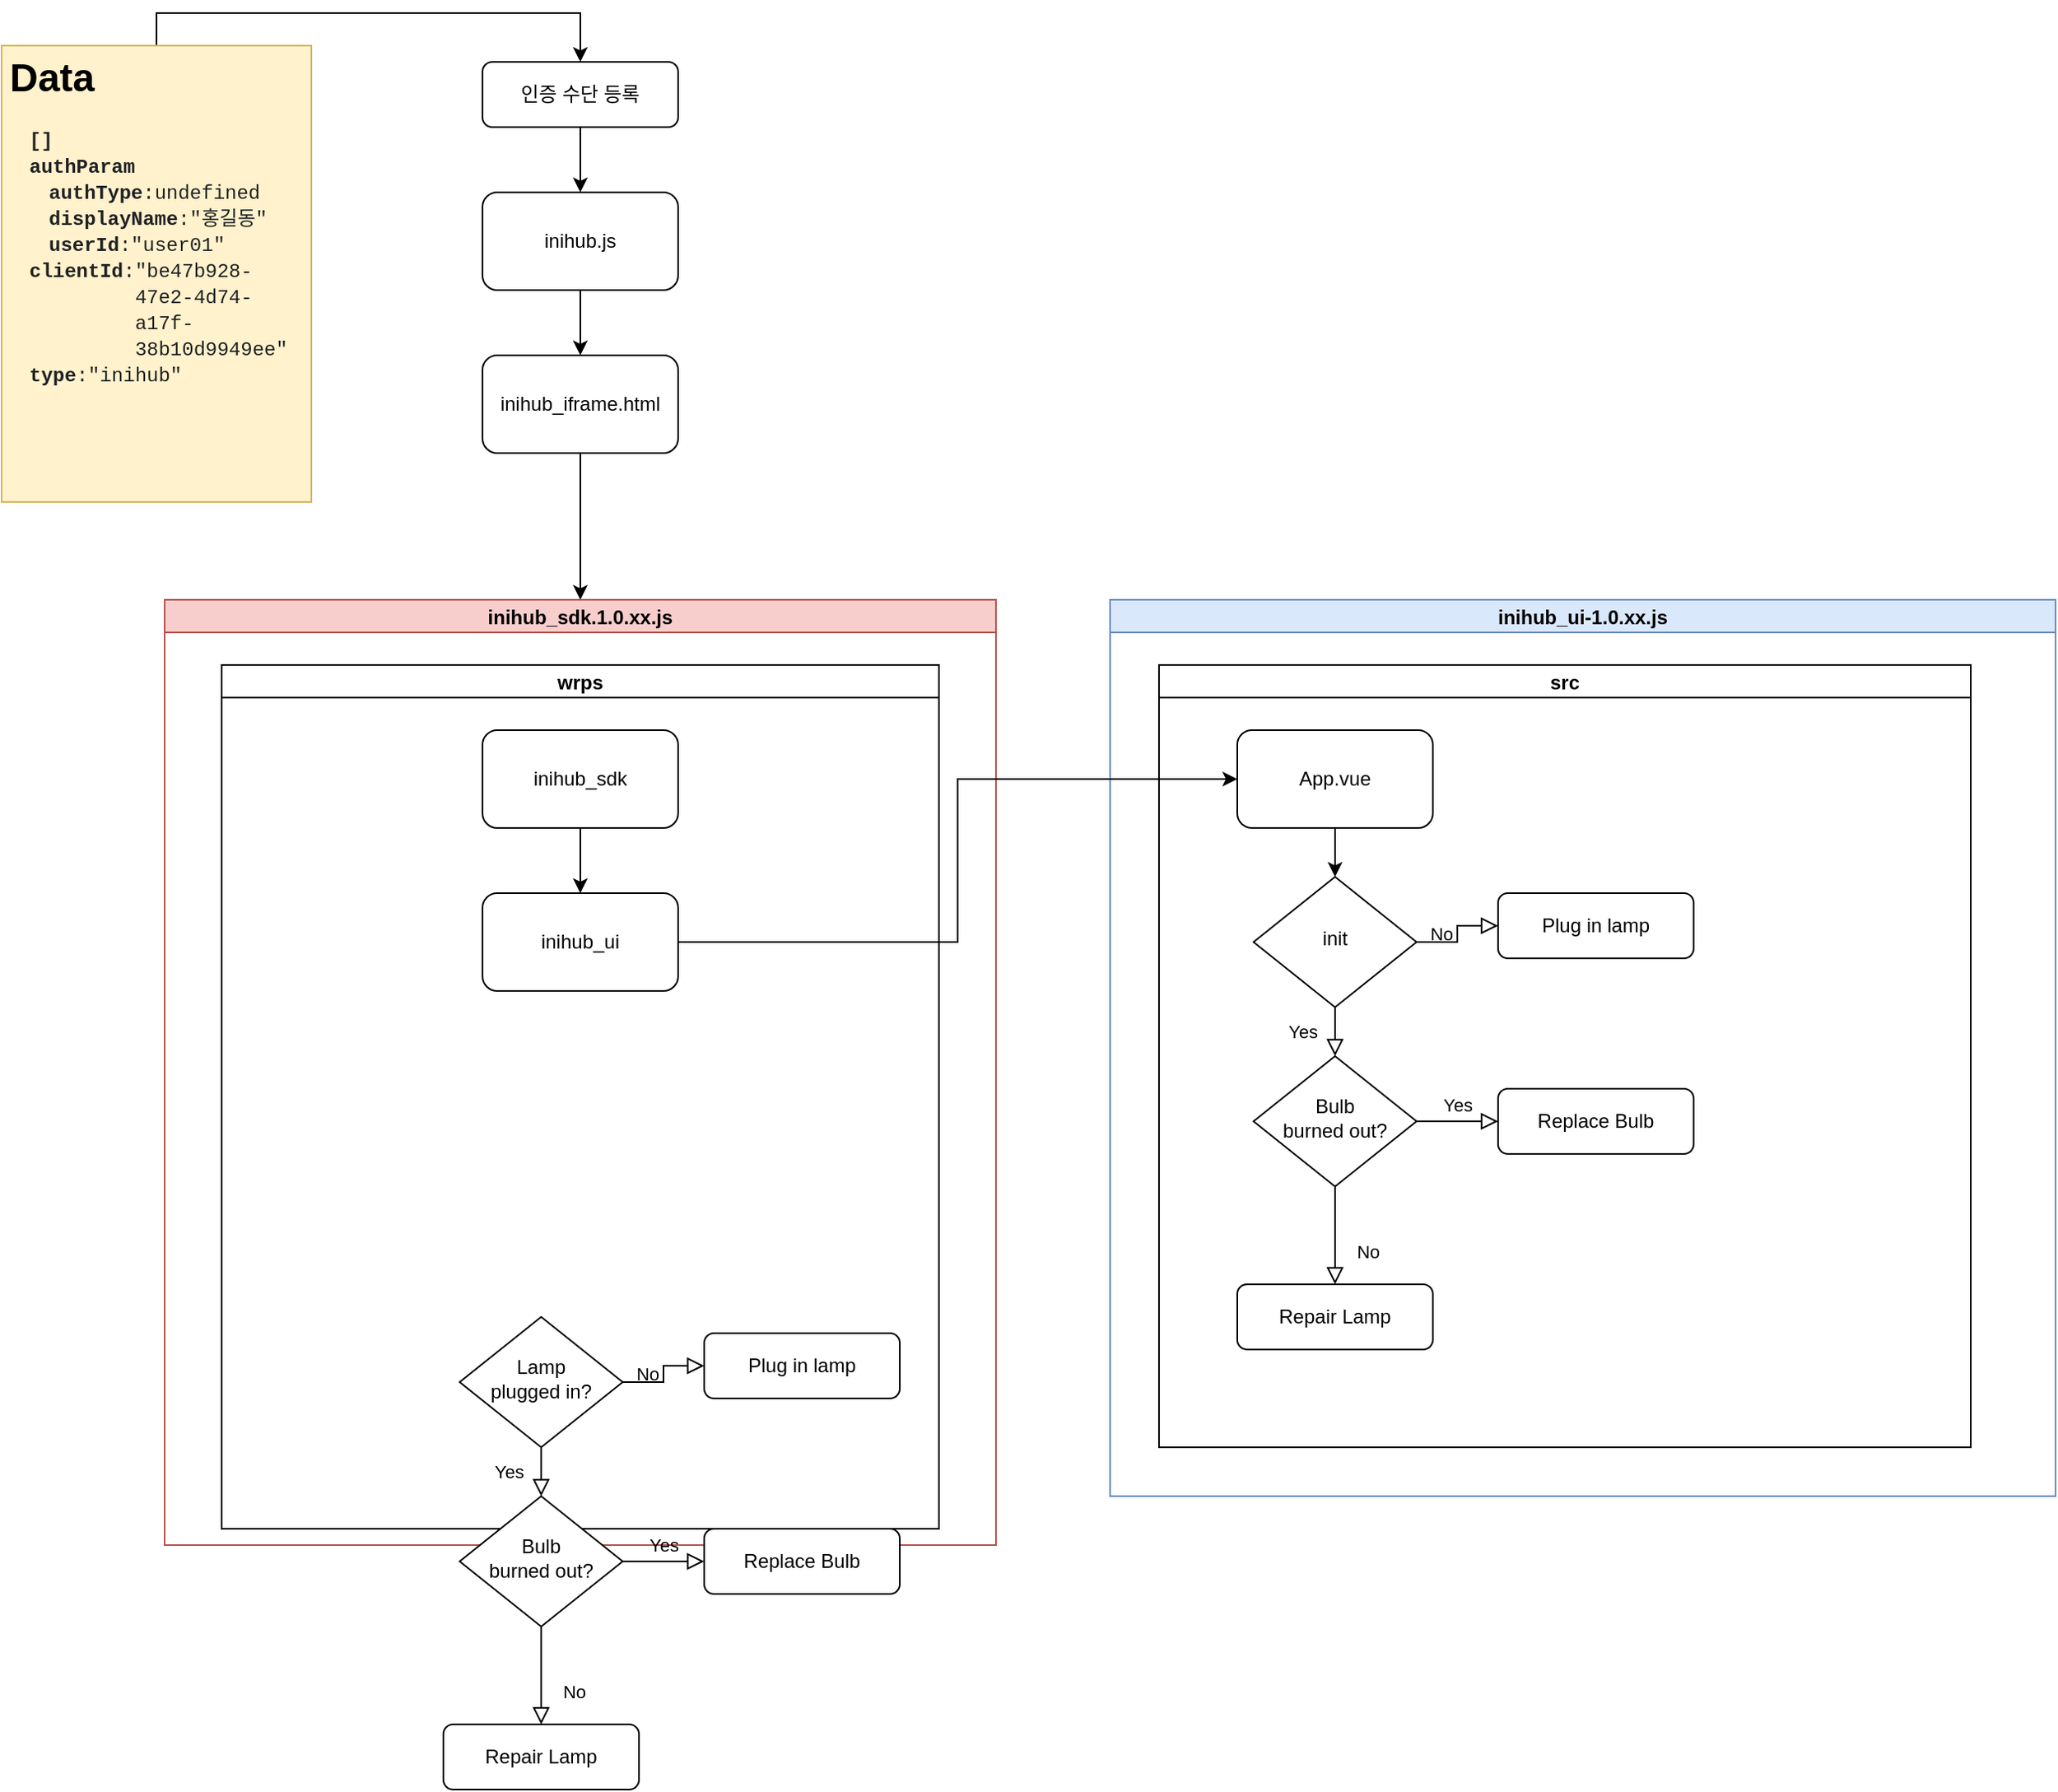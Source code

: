 <mxfile version="21.6.5" type="github">
  <diagram id="C5RBs43oDa-KdzZeNtuy" name="Page-1">
    <mxGraphModel dx="2588" dy="958" grid="1" gridSize="10" guides="1" tooltips="1" connect="1" arrows="1" fold="1" page="1" pageScale="1" pageWidth="827" pageHeight="1169" math="0" shadow="0">
      <root>
        <mxCell id="WIyWlLk6GJQsqaUBKTNV-0" />
        <mxCell id="WIyWlLk6GJQsqaUBKTNV-1" parent="WIyWlLk6GJQsqaUBKTNV-0" />
        <mxCell id="fX0xGhg04V1UyRjbNL5q-5" style="edgeStyle=orthogonalEdgeStyle;rounded=0;orthogonalLoop=1;jettySize=auto;html=1;entryX=0.5;entryY=0;entryDx=0;entryDy=0;" edge="1" parent="WIyWlLk6GJQsqaUBKTNV-1" source="WIyWlLk6GJQsqaUBKTNV-3" target="fX0xGhg04V1UyRjbNL5q-2">
          <mxGeometry relative="1" as="geometry" />
        </mxCell>
        <mxCell id="WIyWlLk6GJQsqaUBKTNV-3" value="인증 수단 등록" style="rounded=1;whiteSpace=wrap;html=1;fontSize=12;glass=0;strokeWidth=1;shadow=0;" parent="WIyWlLk6GJQsqaUBKTNV-1" vertex="1">
          <mxGeometry x="-525" y="40" width="120" height="40" as="geometry" />
        </mxCell>
        <mxCell id="fX0xGhg04V1UyRjbNL5q-1" style="edgeStyle=orthogonalEdgeStyle;rounded=0;orthogonalLoop=1;jettySize=auto;html=1;exitX=0.5;exitY=0;exitDx=0;exitDy=0;entryX=0.5;entryY=0;entryDx=0;entryDy=0;" edge="1" parent="WIyWlLk6GJQsqaUBKTNV-1" source="fX0xGhg04V1UyRjbNL5q-0" target="WIyWlLk6GJQsqaUBKTNV-3">
          <mxGeometry relative="1" as="geometry">
            <mxPoint x="-459" y="20" as="targetPoint" />
          </mxGeometry>
        </mxCell>
        <mxCell id="fX0xGhg04V1UyRjbNL5q-0" value="&lt;h1&gt;Data&lt;/h1&gt;&lt;ol style=&quot;box-sizing: border-box; min-width: 0px; min-height: 0px; list-style-type: none; padding-left: 12px; color: rgb(32, 33, 36); font-family: consolas, &amp;quot;lucida console&amp;quot;, &amp;quot;courier new&amp;quot;, monospace;&quot; role=&quot;group&quot; class=&quot;children expanded&quot;&gt;&lt;li style=&quot;box-sizing: border-box; min-width: 0px; min-height: 16px; text-overflow: ellipsis; position: relative; display: flex; align-items: center; user-select: text;&quot; aria-expanded=&quot;true&quot; class=&quot;parent expanded&quot; data-object-property-name-for-test=&quot;authParam&quot; role=&quot;treeitem&quot;&gt;&lt;span style=&quot;box-sizing: border-box; min-width: 0px; min-height: 0px; color: var(--color-syntax-2); flex-shrink: 0; font-weight: bold;&quot; title=&quot;authParam&quot; class=&quot;name own-property&quot;&gt;[]&lt;/span&gt;&lt;/li&gt;&lt;li style=&quot;box-sizing: border-box; min-width: 0px; min-height: 16px; text-overflow: ellipsis; position: relative; display: flex; align-items: center; user-select: text;&quot; aria-expanded=&quot;true&quot; class=&quot;parent expanded&quot; data-object-property-name-for-test=&quot;authParam&quot; role=&quot;treeitem&quot;&gt;&lt;span style=&quot;box-sizing: border-box; min-width: 0px; min-height: 0px; color: var(--color-syntax-2); flex-shrink: 0; font-weight: bold;&quot; title=&quot;authParam&quot; class=&quot;name own-property&quot;&gt;authParam&lt;/span&gt;&lt;span style=&quot;box-sizing: border-box; min-width: 0px; min-height: 0px; overflow: hidden; line-height: 16px; display: flex;&quot; class=&quot;name-and-value&quot;&gt;&lt;/span&gt;&lt;/li&gt;&lt;ol style=&quot;box-sizing: border-box; min-width: 0px; min-height: 0px; list-style-type: none; padding-left: 12px;&quot; role=&quot;group&quot; class=&quot;children expanded&quot;&gt;&lt;li style=&quot;box-sizing: border-box; min-width: 0px; min-height: 16px; text-overflow: ellipsis; position: relative; display: flex; align-items: center; user-select: text;&quot; data-object-property-name-for-test=&quot;authType&quot; role=&quot;treeitem&quot;&gt;&lt;span style=&quot;box-sizing: border-box; min-width: 0px; min-height: 0px; overflow: hidden; line-height: 16px; display: flex;&quot; class=&quot;name-and-value&quot;&gt;&lt;span style=&quot;box-sizing: border-box; min-width: 0px; min-height: 0px; color: var(--color-syntax-2); flex-shrink: 0; font-weight: bold;&quot; title=&quot;authParam.authType&quot; class=&quot;name own-property&quot;&gt;authType&lt;/span&gt;&lt;span style=&quot;box-sizing: border-box; min-width: 0px; min-height: 0px; flex-shrink: 0;&quot; class=&quot;separator&quot;&gt;: &lt;/span&gt;&lt;span style=&quot;box-sizing: border-box; min-width: 0px; min-height: 0px; color: var(--color-text-disabled);&quot; title=&quot;undefined&quot; class=&quot;object-value-undefined value&quot;&gt;undefined&lt;/span&gt;&lt;/span&gt;&lt;/li&gt;&lt;li style=&quot;box-sizing: border-box; min-width: 0px; min-height: 16px; text-overflow: ellipsis; position: relative; display: flex; align-items: center; user-select: text;&quot; data-object-property-name-for-test=&quot;displayName&quot; role=&quot;treeitem&quot;&gt;&lt;span style=&quot;box-sizing: border-box; min-width: 0px; min-height: 0px; overflow: hidden; line-height: 16px; display: flex;&quot; class=&quot;name-and-value&quot;&gt;&lt;span style=&quot;box-sizing: border-box; min-width: 0px; min-height: 0px; color: var(--color-syntax-2); flex-shrink: 0; font-weight: bold;&quot; title=&quot;authParam.displayName&quot; class=&quot;name own-property&quot;&gt;displayName&lt;/span&gt;&lt;span style=&quot;box-sizing: border-box; min-width: 0px; min-height: 0px; flex-shrink: 0;&quot; class=&quot;separator&quot;&gt;: &lt;/span&gt;&lt;span style=&quot;box-sizing: border-box; min-width: 0px; min-height: 0px; unicode-bidi: -webkit-isolate; color: var(--color-syntax-1);&quot; title=&quot;홍길동&quot; class=&quot;object-value-string value&quot;&gt;&quot;홍길동&quot;&lt;/span&gt;&lt;/span&gt;&lt;/li&gt;&lt;li style=&quot;box-sizing: border-box; min-width: 0px; min-height: 16px; text-overflow: ellipsis; position: relative; display: flex; align-items: center; user-select: text;&quot; data-object-property-name-for-test=&quot;userId&quot; role=&quot;treeitem&quot;&gt;&lt;span style=&quot;box-sizing: border-box; min-width: 0px; min-height: 0px; overflow: hidden; line-height: 16px; display: flex;&quot; class=&quot;name-and-value&quot;&gt;&lt;span style=&quot;box-sizing: border-box; min-width: 0px; min-height: 0px; color: var(--color-syntax-2); flex-shrink: 0; font-weight: bold;&quot; title=&quot;authParam.userId&quot; class=&quot;name own-property&quot;&gt;userId&lt;/span&gt;&lt;span style=&quot;box-sizing: border-box; min-width: 0px; min-height: 0px; flex-shrink: 0;&quot; class=&quot;separator&quot;&gt;: &lt;/span&gt;&lt;span style=&quot;box-sizing: border-box; min-width: 0px; min-height: 0px; unicode-bidi: -webkit-isolate; color: var(--color-syntax-1);&quot; title=&quot;user01&quot; class=&quot;object-value-string value&quot;&gt;&quot;user01&quot;&lt;/span&gt;&lt;/span&gt;&lt;/li&gt;&lt;/ol&gt;&lt;li style=&quot;box-sizing: border-box; min-width: 0px; min-height: 16px; text-overflow: ellipsis; position: relative; display: flex; align-items: center; user-select: text;&quot; data-object-property-name-for-test=&quot;clientId&quot; role=&quot;treeitem&quot;&gt;&lt;span style=&quot;box-sizing: border-box; min-width: 0px; min-height: 0px; overflow: hidden; line-height: 16px; display: flex;&quot; class=&quot;name-and-value&quot;&gt;&lt;span style=&quot;box-sizing: border-box; min-width: 0px; min-height: 0px; color: var(--color-syntax-2); flex-shrink: 0; font-weight: bold;&quot; title=&quot;clientId&quot; class=&quot;name own-property&quot;&gt;clientId&lt;/span&gt;&lt;span style=&quot;box-sizing: border-box; min-width: 0px; min-height: 0px; flex-shrink: 0;&quot; class=&quot;separator&quot;&gt;: &lt;/span&gt;&lt;span style=&quot;box-sizing: border-box; min-width: 0px; min-height: 0px; unicode-bidi: -webkit-isolate; color: var(--color-syntax-1);&quot; title=&quot;be47b928-47e2-4d74-a17f-38b10d9949ee&quot; class=&quot;object-value-string value&quot;&gt;&quot;be47b928-47e2-4d74-a17f-38b10d9949ee&quot;&lt;/span&gt;&lt;/span&gt;&lt;/li&gt;&lt;li style=&quot;box-sizing: border-box; min-width: 0px; min-height: 16px; outline-width: 0px; text-overflow: ellipsis; position: relative; display: flex; align-items: center; user-select: text;&quot; aria-selected=&quot;true&quot; class=&quot;selected&quot; tabindex=&quot;-1&quot; data-object-property-name-for-test=&quot;type&quot; role=&quot;treeitem&quot;&gt;&lt;span style=&quot;box-sizing: border-box; min-width: 0px; min-height: 0px; overflow: hidden; line-height: 16px; display: flex;&quot; class=&quot;name-and-value&quot;&gt;&lt;span style=&quot;box-sizing: border-box; min-width: 0px; min-height: 0px; color: var(--color-syntax-2); flex-shrink: 0; font-weight: bold;&quot; title=&quot;type&quot; class=&quot;name own-property&quot;&gt;type&lt;/span&gt;&lt;span style=&quot;box-sizing: border-box; min-width: 0px; min-height: 0px; flex-shrink: 0;&quot; class=&quot;separator&quot;&gt;: &lt;/span&gt;&lt;span style=&quot;box-sizing: border-box; min-width: 0px; min-height: 0px; unicode-bidi: -webkit-isolate; color: var(--color-syntax-1);&quot; title=&quot;inihub&quot; class=&quot;object-value-string value&quot;&gt;&quot;inihub&quot;&lt;/span&gt;&lt;/span&gt;&lt;/li&gt;&lt;/ol&gt;" style="text;html=1;strokeColor=#d6b656;fillColor=#fff2cc;spacing=5;spacingTop=-20;whiteSpace=wrap;overflow=hidden;rounded=0;" vertex="1" parent="WIyWlLk6GJQsqaUBKTNV-1">
          <mxGeometry x="-820" y="30" width="190" height="280" as="geometry" />
        </mxCell>
        <mxCell id="fX0xGhg04V1UyRjbNL5q-6" style="edgeStyle=orthogonalEdgeStyle;rounded=0;orthogonalLoop=1;jettySize=auto;html=1;entryX=0.5;entryY=0;entryDx=0;entryDy=0;" edge="1" parent="WIyWlLk6GJQsqaUBKTNV-1" source="fX0xGhg04V1UyRjbNL5q-2" target="fX0xGhg04V1UyRjbNL5q-7">
          <mxGeometry relative="1" as="geometry">
            <mxPoint x="-465" y="230" as="targetPoint" />
          </mxGeometry>
        </mxCell>
        <mxCell id="fX0xGhg04V1UyRjbNL5q-2" value="inihub.js" style="rounded=1;whiteSpace=wrap;html=1;" vertex="1" parent="WIyWlLk6GJQsqaUBKTNV-1">
          <mxGeometry x="-525" y="120" width="120" height="60" as="geometry" />
        </mxCell>
        <mxCell id="fX0xGhg04V1UyRjbNL5q-14" style="edgeStyle=orthogonalEdgeStyle;rounded=0;orthogonalLoop=1;jettySize=auto;html=1;entryX=0.5;entryY=0;entryDx=0;entryDy=0;" edge="1" parent="WIyWlLk6GJQsqaUBKTNV-1" source="fX0xGhg04V1UyRjbNL5q-7" target="fX0xGhg04V1UyRjbNL5q-10">
          <mxGeometry relative="1" as="geometry" />
        </mxCell>
        <mxCell id="fX0xGhg04V1UyRjbNL5q-7" value="inihub_iframe.html" style="rounded=1;whiteSpace=wrap;html=1;" vertex="1" parent="WIyWlLk6GJQsqaUBKTNV-1">
          <mxGeometry x="-525" y="220" width="120" height="60" as="geometry" />
        </mxCell>
        <mxCell id="fX0xGhg04V1UyRjbNL5q-10" value="inihub_sdk.1.0.xx.js" style="swimlane;startSize=20;horizontal=1;containerType=tree;fillColor=#f8cecc;strokeColor=#b85450;" vertex="1" parent="WIyWlLk6GJQsqaUBKTNV-1">
          <mxGeometry x="-720" y="370" width="510" height="580" as="geometry" />
        </mxCell>
        <mxCell id="fX0xGhg04V1UyRjbNL5q-22" value="wrps" style="swimlane;startSize=20;horizontal=1;containerType=tree;" vertex="1" parent="fX0xGhg04V1UyRjbNL5q-10">
          <mxGeometry x="35" y="40" width="440" height="530" as="geometry" />
        </mxCell>
        <mxCell id="fX0xGhg04V1UyRjbNL5q-16" value="inihub_sdk" style="rounded=1;whiteSpace=wrap;html=1;" vertex="1" parent="fX0xGhg04V1UyRjbNL5q-22">
          <mxGeometry x="160" y="40" width="120" height="60" as="geometry" />
        </mxCell>
        <mxCell id="fX0xGhg04V1UyRjbNL5q-17" value="inihub_ui" style="rounded=1;whiteSpace=wrap;html=1;" vertex="1" parent="fX0xGhg04V1UyRjbNL5q-22">
          <mxGeometry x="160" y="140" width="120" height="60" as="geometry" />
        </mxCell>
        <mxCell id="fX0xGhg04V1UyRjbNL5q-15" style="edgeStyle=orthogonalEdgeStyle;rounded=0;orthogonalLoop=1;jettySize=auto;html=1;entryX=0.5;entryY=0;entryDx=0;entryDy=0;" edge="1" parent="fX0xGhg04V1UyRjbNL5q-22" source="fX0xGhg04V1UyRjbNL5q-16" target="fX0xGhg04V1UyRjbNL5q-17">
          <mxGeometry relative="1" as="geometry">
            <mxPoint x="220" y="150" as="targetPoint" />
          </mxGeometry>
        </mxCell>
        <mxCell id="WIyWlLk6GJQsqaUBKTNV-6" value="Lamp&lt;br&gt;plugged in?" style="rhombus;whiteSpace=wrap;html=1;shadow=0;fontFamily=Helvetica;fontSize=12;align=center;strokeWidth=1;spacing=6;spacingTop=-4;" parent="fX0xGhg04V1UyRjbNL5q-22" vertex="1">
          <mxGeometry x="146" y="400" width="100" height="80" as="geometry" />
        </mxCell>
        <mxCell id="WIyWlLk6GJQsqaUBKTNV-7" value="Plug in lamp" style="rounded=1;whiteSpace=wrap;html=1;fontSize=12;glass=0;strokeWidth=1;shadow=0;" parent="fX0xGhg04V1UyRjbNL5q-22" vertex="1">
          <mxGeometry x="296" y="410" width="120" height="40" as="geometry" />
        </mxCell>
        <mxCell id="WIyWlLk6GJQsqaUBKTNV-5" value="No" style="edgeStyle=orthogonalEdgeStyle;rounded=0;html=1;jettySize=auto;orthogonalLoop=1;fontSize=11;endArrow=block;endFill=0;endSize=8;strokeWidth=1;shadow=0;labelBackgroundColor=none;" parent="fX0xGhg04V1UyRjbNL5q-22" source="WIyWlLk6GJQsqaUBKTNV-6" target="WIyWlLk6GJQsqaUBKTNV-7" edge="1">
          <mxGeometry y="10" relative="1" as="geometry">
            <mxPoint as="offset" />
          </mxGeometry>
        </mxCell>
        <mxCell id="WIyWlLk6GJQsqaUBKTNV-10" value="Bulb&lt;br&gt;burned out?" style="rhombus;whiteSpace=wrap;html=1;shadow=0;fontFamily=Helvetica;fontSize=12;align=center;strokeWidth=1;spacing=6;spacingTop=-4;" parent="fX0xGhg04V1UyRjbNL5q-22" vertex="1">
          <mxGeometry x="146" y="510" width="100" height="80" as="geometry" />
        </mxCell>
        <mxCell id="WIyWlLk6GJQsqaUBKTNV-4" value="Yes" style="rounded=0;html=1;jettySize=auto;orthogonalLoop=1;fontSize=11;endArrow=block;endFill=0;endSize=8;strokeWidth=1;shadow=0;labelBackgroundColor=none;edgeStyle=orthogonalEdgeStyle;" parent="fX0xGhg04V1UyRjbNL5q-22" source="WIyWlLk6GJQsqaUBKTNV-6" target="WIyWlLk6GJQsqaUBKTNV-10" edge="1">
          <mxGeometry y="20" relative="1" as="geometry">
            <mxPoint as="offset" />
          </mxGeometry>
        </mxCell>
        <mxCell id="WIyWlLk6GJQsqaUBKTNV-11" value="Repair Lamp" style="rounded=1;whiteSpace=wrap;html=1;fontSize=12;glass=0;strokeWidth=1;shadow=0;" parent="fX0xGhg04V1UyRjbNL5q-22" vertex="1">
          <mxGeometry x="136" y="650" width="120" height="40" as="geometry" />
        </mxCell>
        <mxCell id="WIyWlLk6GJQsqaUBKTNV-8" value="No" style="rounded=0;html=1;jettySize=auto;orthogonalLoop=1;fontSize=11;endArrow=block;endFill=0;endSize=8;strokeWidth=1;shadow=0;labelBackgroundColor=none;edgeStyle=orthogonalEdgeStyle;" parent="fX0xGhg04V1UyRjbNL5q-22" source="WIyWlLk6GJQsqaUBKTNV-10" target="WIyWlLk6GJQsqaUBKTNV-11" edge="1">
          <mxGeometry x="0.333" y="20" relative="1" as="geometry">
            <mxPoint as="offset" />
          </mxGeometry>
        </mxCell>
        <mxCell id="WIyWlLk6GJQsqaUBKTNV-12" value="Replace Bulb" style="rounded=1;whiteSpace=wrap;html=1;fontSize=12;glass=0;strokeWidth=1;shadow=0;" parent="fX0xGhg04V1UyRjbNL5q-22" vertex="1">
          <mxGeometry x="296" y="530" width="120" height="40" as="geometry" />
        </mxCell>
        <mxCell id="WIyWlLk6GJQsqaUBKTNV-9" value="Yes" style="edgeStyle=orthogonalEdgeStyle;rounded=0;html=1;jettySize=auto;orthogonalLoop=1;fontSize=11;endArrow=block;endFill=0;endSize=8;strokeWidth=1;shadow=0;labelBackgroundColor=none;" parent="fX0xGhg04V1UyRjbNL5q-22" source="WIyWlLk6GJQsqaUBKTNV-10" target="WIyWlLk6GJQsqaUBKTNV-12" edge="1">
          <mxGeometry y="10" relative="1" as="geometry">
            <mxPoint as="offset" />
          </mxGeometry>
        </mxCell>
        <mxCell id="fX0xGhg04V1UyRjbNL5q-28" value="inihub_ui-1.0.xx.js" style="swimlane;startSize=20;horizontal=1;containerType=tree;fillColor=#dae8fc;strokeColor=#6c8ebf;" vertex="1" parent="WIyWlLk6GJQsqaUBKTNV-1">
          <mxGeometry x="-140" y="370" width="580" height="550" as="geometry" />
        </mxCell>
        <mxCell id="fX0xGhg04V1UyRjbNL5q-38" value="src" style="swimlane;startSize=20;horizontal=1;containerType=tree;" vertex="1" parent="fX0xGhg04V1UyRjbNL5q-28">
          <mxGeometry x="30" y="40" width="498" height="480" as="geometry" />
        </mxCell>
        <mxCell id="fX0xGhg04V1UyRjbNL5q-42" style="edgeStyle=orthogonalEdgeStyle;rounded=0;orthogonalLoop=1;jettySize=auto;html=1;exitX=0.5;exitY=1;exitDx=0;exitDy=0;entryX=0.5;entryY=0;entryDx=0;entryDy=0;" edge="1" parent="fX0xGhg04V1UyRjbNL5q-38" source="fX0xGhg04V1UyRjbNL5q-39" target="fX0xGhg04V1UyRjbNL5q-29">
          <mxGeometry relative="1" as="geometry" />
        </mxCell>
        <mxCell id="fX0xGhg04V1UyRjbNL5q-39" value="App.vue" style="rounded=1;whiteSpace=wrap;html=1;" vertex="1" parent="fX0xGhg04V1UyRjbNL5q-38">
          <mxGeometry x="48" y="40" width="120" height="60" as="geometry" />
        </mxCell>
        <mxCell id="fX0xGhg04V1UyRjbNL5q-29" value="init" style="rhombus;whiteSpace=wrap;html=1;shadow=0;fontFamily=Helvetica;fontSize=12;align=center;strokeWidth=1;spacing=6;spacingTop=-4;" vertex="1" parent="fX0xGhg04V1UyRjbNL5q-38">
          <mxGeometry x="58" y="130" width="100" height="80" as="geometry" />
        </mxCell>
        <mxCell id="fX0xGhg04V1UyRjbNL5q-30" value="Plug in lamp" style="rounded=1;whiteSpace=wrap;html=1;fontSize=12;glass=0;strokeWidth=1;shadow=0;" vertex="1" parent="fX0xGhg04V1UyRjbNL5q-38">
          <mxGeometry x="208" y="140" width="120" height="40" as="geometry" />
        </mxCell>
        <mxCell id="fX0xGhg04V1UyRjbNL5q-31" value="No" style="edgeStyle=orthogonalEdgeStyle;rounded=0;html=1;jettySize=auto;orthogonalLoop=1;fontSize=11;endArrow=block;endFill=0;endSize=8;strokeWidth=1;shadow=0;labelBackgroundColor=none;" edge="1" parent="fX0xGhg04V1UyRjbNL5q-38" source="fX0xGhg04V1UyRjbNL5q-29" target="fX0xGhg04V1UyRjbNL5q-30">
          <mxGeometry y="10" relative="1" as="geometry">
            <mxPoint as="offset" />
          </mxGeometry>
        </mxCell>
        <mxCell id="fX0xGhg04V1UyRjbNL5q-32" value="Bulb&lt;br&gt;burned out?" style="rhombus;whiteSpace=wrap;html=1;shadow=0;fontFamily=Helvetica;fontSize=12;align=center;strokeWidth=1;spacing=6;spacingTop=-4;" vertex="1" parent="fX0xGhg04V1UyRjbNL5q-38">
          <mxGeometry x="58" y="240" width="100" height="80" as="geometry" />
        </mxCell>
        <mxCell id="fX0xGhg04V1UyRjbNL5q-33" value="Yes" style="rounded=0;html=1;jettySize=auto;orthogonalLoop=1;fontSize=11;endArrow=block;endFill=0;endSize=8;strokeWidth=1;shadow=0;labelBackgroundColor=none;edgeStyle=orthogonalEdgeStyle;" edge="1" parent="fX0xGhg04V1UyRjbNL5q-38" source="fX0xGhg04V1UyRjbNL5q-29" target="fX0xGhg04V1UyRjbNL5q-32">
          <mxGeometry y="20" relative="1" as="geometry">
            <mxPoint as="offset" />
          </mxGeometry>
        </mxCell>
        <mxCell id="fX0xGhg04V1UyRjbNL5q-34" value="Repair Lamp" style="rounded=1;whiteSpace=wrap;html=1;fontSize=12;glass=0;strokeWidth=1;shadow=0;" vertex="1" parent="fX0xGhg04V1UyRjbNL5q-38">
          <mxGeometry x="48" y="380" width="120" height="40" as="geometry" />
        </mxCell>
        <mxCell id="fX0xGhg04V1UyRjbNL5q-35" value="No" style="rounded=0;html=1;jettySize=auto;orthogonalLoop=1;fontSize=11;endArrow=block;endFill=0;endSize=8;strokeWidth=1;shadow=0;labelBackgroundColor=none;edgeStyle=orthogonalEdgeStyle;" edge="1" parent="fX0xGhg04V1UyRjbNL5q-38" source="fX0xGhg04V1UyRjbNL5q-32" target="fX0xGhg04V1UyRjbNL5q-34">
          <mxGeometry x="0.333" y="20" relative="1" as="geometry">
            <mxPoint as="offset" />
          </mxGeometry>
        </mxCell>
        <mxCell id="fX0xGhg04V1UyRjbNL5q-36" value="Replace Bulb" style="rounded=1;whiteSpace=wrap;html=1;fontSize=12;glass=0;strokeWidth=1;shadow=0;" vertex="1" parent="fX0xGhg04V1UyRjbNL5q-38">
          <mxGeometry x="208" y="260" width="120" height="40" as="geometry" />
        </mxCell>
        <mxCell id="fX0xGhg04V1UyRjbNL5q-37" value="Yes" style="edgeStyle=orthogonalEdgeStyle;rounded=0;html=1;jettySize=auto;orthogonalLoop=1;fontSize=11;endArrow=block;endFill=0;endSize=8;strokeWidth=1;shadow=0;labelBackgroundColor=none;" edge="1" parent="fX0xGhg04V1UyRjbNL5q-38" source="fX0xGhg04V1UyRjbNL5q-32" target="fX0xGhg04V1UyRjbNL5q-36">
          <mxGeometry y="10" relative="1" as="geometry">
            <mxPoint as="offset" />
          </mxGeometry>
        </mxCell>
        <mxCell id="fX0xGhg04V1UyRjbNL5q-43" style="edgeStyle=orthogonalEdgeStyle;rounded=0;orthogonalLoop=1;jettySize=auto;html=1;entryX=0;entryY=0.5;entryDx=0;entryDy=0;" edge="1" parent="WIyWlLk6GJQsqaUBKTNV-1" source="fX0xGhg04V1UyRjbNL5q-17" target="fX0xGhg04V1UyRjbNL5q-39">
          <mxGeometry relative="1" as="geometry" />
        </mxCell>
      </root>
    </mxGraphModel>
  </diagram>
</mxfile>
